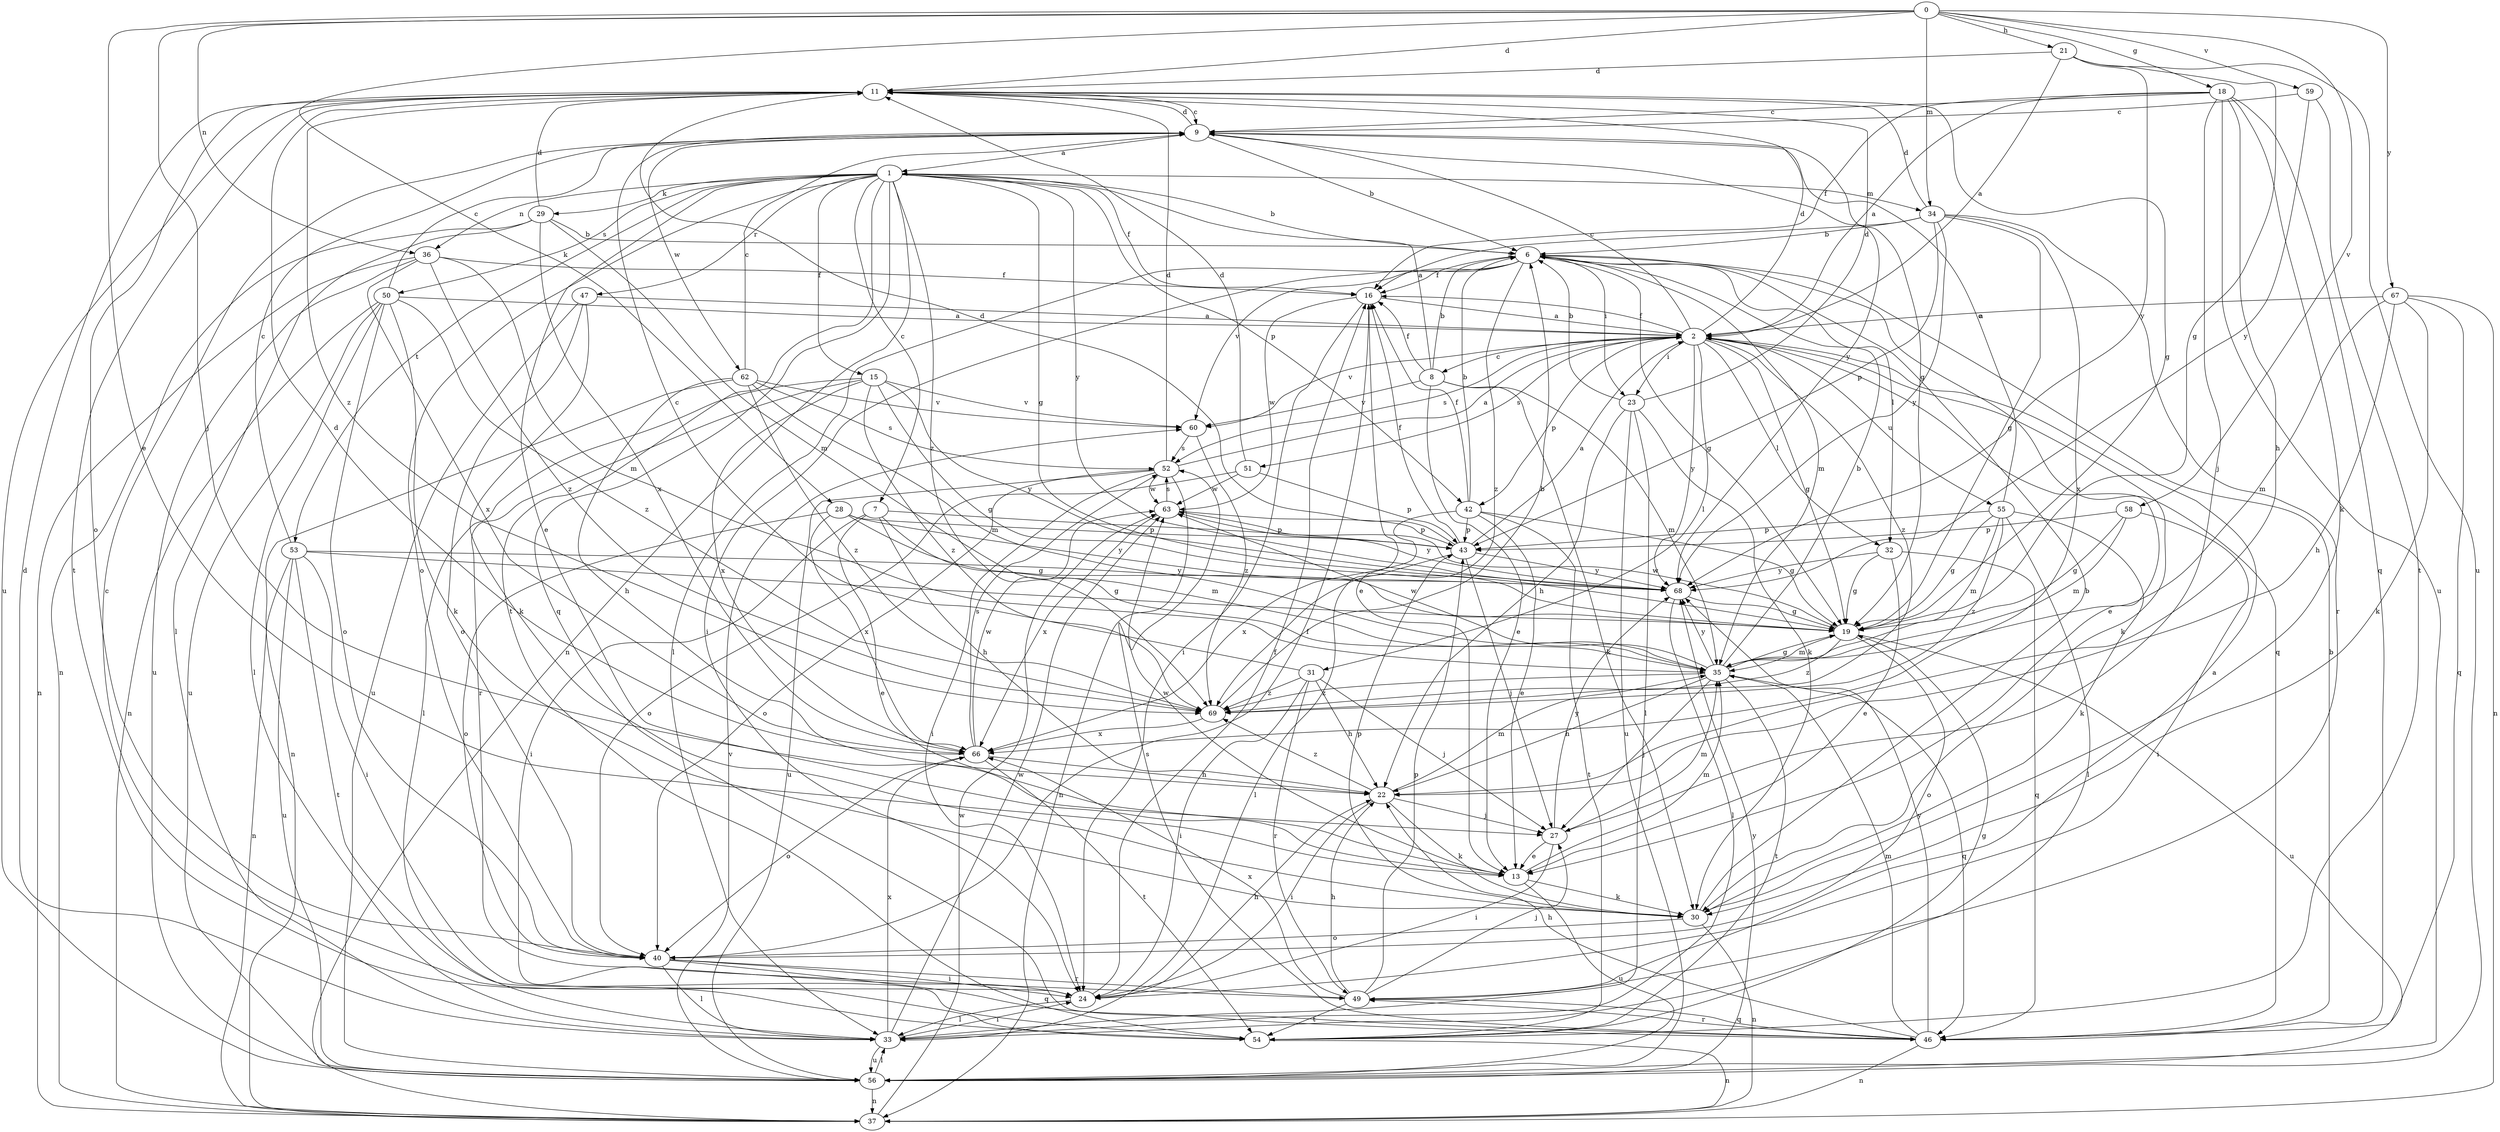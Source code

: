 strict digraph  {
0;
1;
2;
6;
7;
8;
9;
11;
13;
15;
16;
18;
19;
21;
22;
23;
24;
27;
28;
29;
30;
31;
32;
33;
34;
35;
36;
37;
40;
42;
43;
46;
47;
49;
50;
51;
52;
53;
54;
55;
56;
58;
59;
60;
62;
63;
66;
67;
68;
69;
0 -> 11  [label=d];
0 -> 13  [label=e];
0 -> 18  [label=g];
0 -> 21  [label=h];
0 -> 27  [label=j];
0 -> 28  [label=k];
0 -> 34  [label=m];
0 -> 36  [label=n];
0 -> 58  [label=v];
0 -> 59  [label=v];
0 -> 67  [label=y];
1 -> 6  [label=b];
1 -> 7  [label=c];
1 -> 13  [label=e];
1 -> 15  [label=f];
1 -> 16  [label=f];
1 -> 19  [label=g];
1 -> 29  [label=k];
1 -> 34  [label=m];
1 -> 36  [label=n];
1 -> 37  [label=n];
1 -> 40  [label=o];
1 -> 42  [label=p];
1 -> 46  [label=q];
1 -> 47  [label=r];
1 -> 50  [label=s];
1 -> 53  [label=t];
1 -> 54  [label=t];
1 -> 68  [label=y];
1 -> 69  [label=z];
2 -> 8  [label=c];
2 -> 9  [label=c];
2 -> 11  [label=d];
2 -> 13  [label=e];
2 -> 16  [label=f];
2 -> 19  [label=g];
2 -> 23  [label=i];
2 -> 30  [label=k];
2 -> 31  [label=l];
2 -> 32  [label=l];
2 -> 42  [label=p];
2 -> 51  [label=s];
2 -> 52  [label=s];
2 -> 55  [label=u];
2 -> 60  [label=v];
2 -> 68  [label=y];
2 -> 69  [label=z];
6 -> 16  [label=f];
6 -> 19  [label=g];
6 -> 23  [label=i];
6 -> 24  [label=i];
6 -> 32  [label=l];
6 -> 33  [label=l];
6 -> 35  [label=m];
6 -> 46  [label=q];
6 -> 60  [label=v];
6 -> 69  [label=z];
7 -> 13  [label=e];
7 -> 22  [label=h];
7 -> 24  [label=i];
7 -> 35  [label=m];
7 -> 43  [label=p];
8 -> 1  [label=a];
8 -> 6  [label=b];
8 -> 13  [label=e];
8 -> 16  [label=f];
8 -> 30  [label=k];
8 -> 35  [label=m];
8 -> 60  [label=v];
9 -> 1  [label=a];
9 -> 6  [label=b];
9 -> 11  [label=d];
9 -> 19  [label=g];
9 -> 62  [label=w];
9 -> 68  [label=y];
11 -> 9  [label=c];
11 -> 19  [label=g];
11 -> 40  [label=o];
11 -> 54  [label=t];
11 -> 56  [label=u];
11 -> 69  [label=z];
13 -> 30  [label=k];
13 -> 35  [label=m];
13 -> 56  [label=u];
13 -> 63  [label=w];
15 -> 19  [label=g];
15 -> 33  [label=l];
15 -> 49  [label=r];
15 -> 60  [label=v];
15 -> 66  [label=x];
15 -> 68  [label=y];
15 -> 69  [label=z];
16 -> 2  [label=a];
16 -> 13  [label=e];
16 -> 24  [label=i];
16 -> 63  [label=w];
18 -> 2  [label=a];
18 -> 9  [label=c];
18 -> 16  [label=f];
18 -> 22  [label=h];
18 -> 27  [label=j];
18 -> 30  [label=k];
18 -> 46  [label=q];
18 -> 56  [label=u];
19 -> 35  [label=m];
19 -> 40  [label=o];
19 -> 56  [label=u];
19 -> 63  [label=w];
19 -> 69  [label=z];
21 -> 2  [label=a];
21 -> 11  [label=d];
21 -> 19  [label=g];
21 -> 56  [label=u];
21 -> 68  [label=y];
22 -> 24  [label=i];
22 -> 27  [label=j];
22 -> 30  [label=k];
22 -> 35  [label=m];
22 -> 69  [label=z];
23 -> 6  [label=b];
23 -> 11  [label=d];
23 -> 22  [label=h];
23 -> 30  [label=k];
23 -> 33  [label=l];
23 -> 56  [label=u];
24 -> 16  [label=f];
24 -> 22  [label=h];
24 -> 33  [label=l];
27 -> 13  [label=e];
27 -> 24  [label=i];
27 -> 35  [label=m];
27 -> 68  [label=y];
28 -> 19  [label=g];
28 -> 40  [label=o];
28 -> 43  [label=p];
28 -> 66  [label=x];
28 -> 68  [label=y];
29 -> 6  [label=b];
29 -> 11  [label=d];
29 -> 33  [label=l];
29 -> 35  [label=m];
29 -> 37  [label=n];
29 -> 66  [label=x];
30 -> 6  [label=b];
30 -> 37  [label=n];
30 -> 40  [label=o];
30 -> 43  [label=p];
31 -> 9  [label=c];
31 -> 22  [label=h];
31 -> 24  [label=i];
31 -> 27  [label=j];
31 -> 49  [label=r];
31 -> 69  [label=z];
32 -> 13  [label=e];
32 -> 19  [label=g];
32 -> 46  [label=q];
32 -> 68  [label=y];
33 -> 11  [label=d];
33 -> 24  [label=i];
33 -> 56  [label=u];
33 -> 63  [label=w];
33 -> 66  [label=x];
34 -> 6  [label=b];
34 -> 11  [label=d];
34 -> 16  [label=f];
34 -> 19  [label=g];
34 -> 43  [label=p];
34 -> 49  [label=r];
34 -> 66  [label=x];
34 -> 68  [label=y];
35 -> 6  [label=b];
35 -> 19  [label=g];
35 -> 22  [label=h];
35 -> 27  [label=j];
35 -> 46  [label=q];
35 -> 54  [label=t];
35 -> 63  [label=w];
35 -> 68  [label=y];
35 -> 69  [label=z];
36 -> 16  [label=f];
36 -> 35  [label=m];
36 -> 37  [label=n];
36 -> 56  [label=u];
36 -> 66  [label=x];
36 -> 69  [label=z];
37 -> 63  [label=w];
40 -> 16  [label=f];
40 -> 24  [label=i];
40 -> 33  [label=l];
40 -> 46  [label=q];
40 -> 49  [label=r];
42 -> 6  [label=b];
42 -> 13  [label=e];
42 -> 16  [label=f];
42 -> 19  [label=g];
42 -> 43  [label=p];
42 -> 54  [label=t];
42 -> 66  [label=x];
43 -> 2  [label=a];
43 -> 11  [label=d];
43 -> 16  [label=f];
43 -> 27  [label=j];
43 -> 33  [label=l];
43 -> 68  [label=y];
46 -> 6  [label=b];
46 -> 22  [label=h];
46 -> 35  [label=m];
46 -> 37  [label=n];
46 -> 49  [label=r];
46 -> 52  [label=s];
46 -> 68  [label=y];
47 -> 2  [label=a];
47 -> 30  [label=k];
47 -> 40  [label=o];
47 -> 56  [label=u];
49 -> 2  [label=a];
49 -> 22  [label=h];
49 -> 27  [label=j];
49 -> 43  [label=p];
49 -> 46  [label=q];
49 -> 54  [label=t];
49 -> 66  [label=x];
50 -> 2  [label=a];
50 -> 9  [label=c];
50 -> 30  [label=k];
50 -> 33  [label=l];
50 -> 37  [label=n];
50 -> 40  [label=o];
50 -> 56  [label=u];
50 -> 69  [label=z];
51 -> 11  [label=d];
51 -> 40  [label=o];
51 -> 43  [label=p];
51 -> 63  [label=w];
52 -> 2  [label=a];
52 -> 11  [label=d];
52 -> 24  [label=i];
52 -> 37  [label=n];
52 -> 40  [label=o];
52 -> 56  [label=u];
52 -> 63  [label=w];
53 -> 9  [label=c];
53 -> 19  [label=g];
53 -> 24  [label=i];
53 -> 37  [label=n];
53 -> 54  [label=t];
53 -> 56  [label=u];
53 -> 68  [label=y];
54 -> 9  [label=c];
54 -> 19  [label=g];
54 -> 37  [label=n];
55 -> 9  [label=c];
55 -> 19  [label=g];
55 -> 30  [label=k];
55 -> 33  [label=l];
55 -> 35  [label=m];
55 -> 43  [label=p];
55 -> 69  [label=z];
56 -> 33  [label=l];
56 -> 37  [label=n];
56 -> 60  [label=v];
56 -> 68  [label=y];
58 -> 19  [label=g];
58 -> 24  [label=i];
58 -> 35  [label=m];
58 -> 43  [label=p];
59 -> 9  [label=c];
59 -> 54  [label=t];
59 -> 68  [label=y];
60 -> 52  [label=s];
60 -> 69  [label=z];
62 -> 9  [label=c];
62 -> 22  [label=h];
62 -> 35  [label=m];
62 -> 37  [label=n];
62 -> 52  [label=s];
62 -> 60  [label=v];
62 -> 69  [label=z];
63 -> 43  [label=p];
63 -> 52  [label=s];
63 -> 66  [label=x];
63 -> 68  [label=y];
66 -> 11  [label=d];
66 -> 22  [label=h];
66 -> 40  [label=o];
66 -> 52  [label=s];
66 -> 54  [label=t];
66 -> 63  [label=w];
67 -> 2  [label=a];
67 -> 22  [label=h];
67 -> 30  [label=k];
67 -> 35  [label=m];
67 -> 37  [label=n];
67 -> 46  [label=q];
68 -> 19  [label=g];
68 -> 33  [label=l];
69 -> 6  [label=b];
69 -> 66  [label=x];
}
